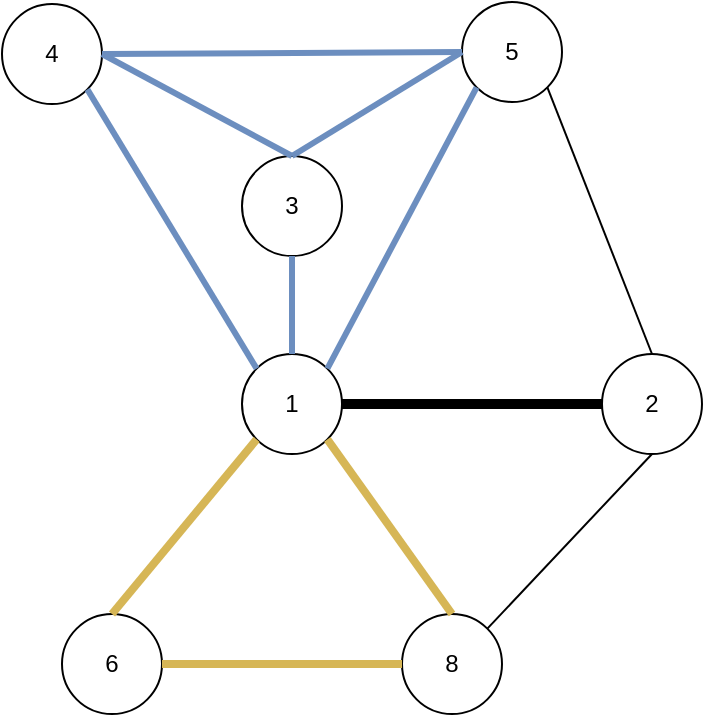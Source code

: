 <mxfile version="20.2.8" type="device" pages="2"><diagram id="P8wka1WNHysXQKmYr82N" name="couple"><mxGraphModel dx="1198" dy="791" grid="1" gridSize="10" guides="1" tooltips="1" connect="1" arrows="1" fold="1" page="1" pageScale="1" pageWidth="1169" pageHeight="827" math="0" shadow="0"><root><mxCell id="0"/><mxCell id="1" parent="0"/><mxCell id="L4xTIhFnFbFjBT0RW3n2-1" value="1" style="ellipse;whiteSpace=wrap;html=1;aspect=fixed;" vertex="1" parent="1"><mxGeometry x="360" y="330" width="50" height="50" as="geometry"/></mxCell><mxCell id="L4xTIhFnFbFjBT0RW3n2-2" value="6" style="ellipse;whiteSpace=wrap;html=1;aspect=fixed;" vertex="1" parent="1"><mxGeometry x="270" y="460" width="50" height="50" as="geometry"/></mxCell><mxCell id="L4xTIhFnFbFjBT0RW3n2-4" value="8" style="ellipse;whiteSpace=wrap;html=1;aspect=fixed;" vertex="1" parent="1"><mxGeometry x="440" y="460" width="50" height="50" as="geometry"/></mxCell><mxCell id="L4xTIhFnFbFjBT0RW3n2-5" value="4" style="ellipse;whiteSpace=wrap;html=1;aspect=fixed;" vertex="1" parent="1"><mxGeometry x="240" y="155" width="50" height="50" as="geometry"/></mxCell><mxCell id="L4xTIhFnFbFjBT0RW3n2-6" value="3" style="ellipse;whiteSpace=wrap;html=1;aspect=fixed;" vertex="1" parent="1"><mxGeometry x="360" y="231" width="50" height="50" as="geometry"/></mxCell><mxCell id="L4xTIhFnFbFjBT0RW3n2-7" value="5" style="ellipse;whiteSpace=wrap;html=1;aspect=fixed;" vertex="1" parent="1"><mxGeometry x="470" y="154" width="50" height="50" as="geometry"/></mxCell><mxCell id="L4xTIhFnFbFjBT0RW3n2-8" value="" style="endArrow=none;html=1;rounded=0;entryX=1;entryY=1;entryDx=0;entryDy=0;exitX=0;exitY=0;exitDx=0;exitDy=0;strokeWidth=3;fillColor=#dae8fc;strokeColor=#6c8ebf;" edge="1" parent="1" source="L4xTIhFnFbFjBT0RW3n2-1" target="L4xTIhFnFbFjBT0RW3n2-5"><mxGeometry width="50" height="50" relative="1" as="geometry"><mxPoint x="650" y="460" as="sourcePoint"/><mxPoint x="700" y="410" as="targetPoint"/></mxGeometry></mxCell><mxCell id="L4xTIhFnFbFjBT0RW3n2-9" value="" style="endArrow=none;html=1;rounded=0;entryX=0.5;entryY=1;entryDx=0;entryDy=0;exitX=0.5;exitY=0;exitDx=0;exitDy=0;strokeWidth=3;fillColor=#dae8fc;strokeColor=#6c8ebf;" edge="1" parent="1" source="L4xTIhFnFbFjBT0RW3n2-1" target="L4xTIhFnFbFjBT0RW3n2-6"><mxGeometry width="50" height="50" relative="1" as="geometry"><mxPoint x="395" y="340" as="sourcePoint"/><mxPoint x="335" y="230" as="targetPoint"/></mxGeometry></mxCell><mxCell id="L4xTIhFnFbFjBT0RW3n2-10" value="" style="endArrow=none;html=1;rounded=0;entryX=0;entryY=1;entryDx=0;entryDy=0;exitX=1;exitY=0;exitDx=0;exitDy=0;strokeWidth=3;fillColor=#dae8fc;strokeColor=#6c8ebf;" edge="1" parent="1" source="L4xTIhFnFbFjBT0RW3n2-1" target="L4xTIhFnFbFjBT0RW3n2-7"><mxGeometry width="50" height="50" relative="1" as="geometry"><mxPoint x="405" y="350" as="sourcePoint"/><mxPoint x="345" y="240" as="targetPoint"/></mxGeometry></mxCell><mxCell id="L4xTIhFnFbFjBT0RW3n2-11" value="" style="endArrow=none;html=1;rounded=0;entryX=0;entryY=1;entryDx=0;entryDy=0;exitX=0.5;exitY=0;exitDx=0;exitDy=0;strokeWidth=4;fillColor=#fff2cc;strokeColor=#d6b656;" edge="1" parent="1" source="L4xTIhFnFbFjBT0RW3n2-2" target="L4xTIhFnFbFjBT0RW3n2-1"><mxGeometry width="50" height="50" relative="1" as="geometry"><mxPoint x="415" y="360" as="sourcePoint"/><mxPoint x="355" y="250" as="targetPoint"/></mxGeometry></mxCell><mxCell id="L4xTIhFnFbFjBT0RW3n2-13" value="" style="endArrow=none;html=1;rounded=0;entryX=1;entryY=1;entryDx=0;entryDy=0;exitX=0.5;exitY=0;exitDx=0;exitDy=0;strokeWidth=4;fillColor=#fff2cc;strokeColor=#d6b656;" edge="1" parent="1" source="L4xTIhFnFbFjBT0RW3n2-4" target="L4xTIhFnFbFjBT0RW3n2-1"><mxGeometry width="50" height="50" relative="1" as="geometry"><mxPoint x="435" y="380" as="sourcePoint"/><mxPoint x="375" y="270" as="targetPoint"/></mxGeometry></mxCell><mxCell id="L4xTIhFnFbFjBT0RW3n2-15" value="2" style="ellipse;whiteSpace=wrap;html=1;aspect=fixed;" vertex="1" parent="1"><mxGeometry x="540" y="330" width="50" height="50" as="geometry"/></mxCell><mxCell id="L4xTIhFnFbFjBT0RW3n2-17" value="" style="endArrow=none;html=1;rounded=0;strokeWidth=5;exitX=1;exitY=0.5;exitDx=0;exitDy=0;entryX=0;entryY=0.5;entryDx=0;entryDy=0;" edge="1" parent="1" source="L4xTIhFnFbFjBT0RW3n2-1" target="L4xTIhFnFbFjBT0RW3n2-15"><mxGeometry width="50" height="50" relative="1" as="geometry"><mxPoint x="650" y="460" as="sourcePoint"/><mxPoint x="700" y="410" as="targetPoint"/></mxGeometry></mxCell><mxCell id="L4xTIhFnFbFjBT0RW3n2-18" value="" style="endArrow=none;html=1;rounded=0;strokeWidth=1;entryX=1;entryY=1;entryDx=0;entryDy=0;exitX=0.5;exitY=0;exitDx=0;exitDy=0;" edge="1" parent="1" source="L4xTIhFnFbFjBT0RW3n2-15" target="L4xTIhFnFbFjBT0RW3n2-7"><mxGeometry width="50" height="50" relative="1" as="geometry"><mxPoint x="650" y="460" as="sourcePoint"/><mxPoint x="700" y="410" as="targetPoint"/></mxGeometry></mxCell><mxCell id="L4xTIhFnFbFjBT0RW3n2-19" value="" style="endArrow=none;html=1;rounded=0;strokeWidth=1;entryX=0.5;entryY=1;entryDx=0;entryDy=0;exitX=1;exitY=0;exitDx=0;exitDy=0;" edge="1" parent="1" source="L4xTIhFnFbFjBT0RW3n2-4" target="L4xTIhFnFbFjBT0RW3n2-15"><mxGeometry width="50" height="50" relative="1" as="geometry"><mxPoint x="605" y="350" as="sourcePoint"/><mxPoint x="572.678" y="252.678" as="targetPoint"/></mxGeometry></mxCell><mxCell id="L4xTIhFnFbFjBT0RW3n2-20" value="" style="endArrow=none;html=1;rounded=0;strokeWidth=3;exitX=1;exitY=0.5;exitDx=0;exitDy=0;entryX=0;entryY=0.5;entryDx=0;entryDy=0;fillColor=#dae8fc;strokeColor=#6c8ebf;" edge="1" parent="1" source="L4xTIhFnFbFjBT0RW3n2-5" target="L4xTIhFnFbFjBT0RW3n2-7"><mxGeometry width="50" height="50" relative="1" as="geometry"><mxPoint x="640" y="430" as="sourcePoint"/><mxPoint x="690" y="380" as="targetPoint"/></mxGeometry></mxCell><mxCell id="L4xTIhFnFbFjBT0RW3n2-21" value="" style="endArrow=none;html=1;rounded=0;strokeWidth=3;exitX=1;exitY=0.5;exitDx=0;exitDy=0;entryX=0.5;entryY=0;entryDx=0;entryDy=0;fillColor=#dae8fc;strokeColor=#6c8ebf;" edge="1" parent="1" source="L4xTIhFnFbFjBT0RW3n2-5" target="L4xTIhFnFbFjBT0RW3n2-6"><mxGeometry width="50" height="50" relative="1" as="geometry"><mxPoint x="300" y="190" as="sourcePoint"/><mxPoint x="480" y="189" as="targetPoint"/></mxGeometry></mxCell><mxCell id="L4xTIhFnFbFjBT0RW3n2-22" value="" style="endArrow=none;html=1;rounded=0;strokeWidth=3;exitX=0.5;exitY=0;exitDx=0;exitDy=0;entryX=0;entryY=0.5;entryDx=0;entryDy=0;fillColor=#dae8fc;strokeColor=#6c8ebf;" edge="1" parent="1" source="L4xTIhFnFbFjBT0RW3n2-6" target="L4xTIhFnFbFjBT0RW3n2-7"><mxGeometry width="50" height="50" relative="1" as="geometry"><mxPoint x="300" y="190" as="sourcePoint"/><mxPoint x="395" y="256" as="targetPoint"/></mxGeometry></mxCell><mxCell id="L4xTIhFnFbFjBT0RW3n2-23" value="" style="endArrow=none;html=1;rounded=0;entryX=1;entryY=0.5;entryDx=0;entryDy=0;exitX=0;exitY=0.5;exitDx=0;exitDy=0;strokeWidth=4;fillColor=#fff2cc;strokeColor=#d6b656;" edge="1" parent="1" source="L4xTIhFnFbFjBT0RW3n2-4" target="L4xTIhFnFbFjBT0RW3n2-2"><mxGeometry width="50" height="50" relative="1" as="geometry"><mxPoint x="496.0" y="520" as="sourcePoint"/><mxPoint x="412.678" y="382.678" as="targetPoint"/></mxGeometry></mxCell></root></mxGraphModel></diagram><diagram id="jxk0S6PeNQ-tRcj8M9no" name="age_group"><mxGraphModel dx="1018" dy="672" grid="1" gridSize="10" guides="1" tooltips="1" connect="1" arrows="1" fold="1" page="1" pageScale="1" pageWidth="1169" pageHeight="827" math="0" shadow="0"><root><mxCell id="0"/><mxCell id="1" parent="0"/><mxCell id="dP7eWfoFIL8JVoMBrDBQ-1" value="1" style="ellipse;whiteSpace=wrap;html=1;aspect=fixed;fillColor=#dae8fc;strokeColor=#6c8ebf;" vertex="1" parent="1"><mxGeometry x="330" y="377" width="50" height="50" as="geometry"/></mxCell><mxCell id="dP7eWfoFIL8JVoMBrDBQ-2" value="6" style="ellipse;whiteSpace=wrap;html=1;aspect=fixed;" vertex="1" parent="1"><mxGeometry x="240" y="507" width="50" height="50" as="geometry"/></mxCell><mxCell id="dP7eWfoFIL8JVoMBrDBQ-3" value="7" style="ellipse;whiteSpace=wrap;html=1;aspect=fixed;fillColor=#fff2cc;strokeColor=#d6b656;" vertex="1" parent="1"><mxGeometry x="410" y="507" width="50" height="50" as="geometry"/></mxCell><mxCell id="dP7eWfoFIL8JVoMBrDBQ-4" value="4" style="ellipse;whiteSpace=wrap;html=1;aspect=fixed;" vertex="1" parent="1"><mxGeometry x="210" y="143" width="50" height="50" as="geometry"/></mxCell><mxCell id="dP7eWfoFIL8JVoMBrDBQ-5" value="3" style="ellipse;whiteSpace=wrap;html=1;aspect=fixed;" vertex="1" parent="1"><mxGeometry x="180" y="351" width="50" height="50" as="geometry"/></mxCell><mxCell id="dP7eWfoFIL8JVoMBrDBQ-6" value="5" style="ellipse;whiteSpace=wrap;html=1;aspect=fixed;" vertex="1" parent="1"><mxGeometry x="440" y="201" width="50" height="50" as="geometry"/></mxCell><mxCell id="dP7eWfoFIL8JVoMBrDBQ-7" value="" style="endArrow=none;html=1;rounded=0;entryX=1;entryY=1;entryDx=0;entryDy=0;exitX=0;exitY=0;exitDx=0;exitDy=0;strokeWidth=4;fillColor=#dae8fc;strokeColor=#6c8ebf;" edge="1" parent="1" source="dP7eWfoFIL8JVoMBrDBQ-1" target="dP7eWfoFIL8JVoMBrDBQ-4"><mxGeometry width="50" height="50" relative="1" as="geometry"><mxPoint x="620" y="507" as="sourcePoint"/><mxPoint x="670" y="457" as="targetPoint"/></mxGeometry></mxCell><mxCell id="dP7eWfoFIL8JVoMBrDBQ-8" value="" style="endArrow=none;html=1;rounded=0;entryX=1;entryY=0.5;entryDx=0;entryDy=0;exitX=0;exitY=0.5;exitDx=0;exitDy=0;strokeWidth=4;fillColor=#dae8fc;strokeColor=#6c8ebf;" edge="1" parent="1" source="dP7eWfoFIL8JVoMBrDBQ-1" target="dP7eWfoFIL8JVoMBrDBQ-5"><mxGeometry width="50" height="50" relative="1" as="geometry"><mxPoint x="365" y="387" as="sourcePoint"/><mxPoint x="305" y="277" as="targetPoint"/></mxGeometry></mxCell><mxCell id="dP7eWfoFIL8JVoMBrDBQ-9" value="" style="endArrow=none;html=1;rounded=0;entryX=0;entryY=1;entryDx=0;entryDy=0;exitX=1;exitY=0;exitDx=0;exitDy=0;strokeWidth=4;fillColor=#dae8fc;strokeColor=#6c8ebf;" edge="1" parent="1" source="dP7eWfoFIL8JVoMBrDBQ-1" target="dP7eWfoFIL8JVoMBrDBQ-6"><mxGeometry width="50" height="50" relative="1" as="geometry"><mxPoint x="375" y="397" as="sourcePoint"/><mxPoint x="315" y="287" as="targetPoint"/></mxGeometry></mxCell><mxCell id="dP7eWfoFIL8JVoMBrDBQ-16" value="" style="endArrow=none;html=1;rounded=0;strokeWidth=4;exitX=1;exitY=0.5;exitDx=0;exitDy=0;entryX=0;entryY=0.5;entryDx=0;entryDy=0;fillColor=#dae8fc;strokeColor=#6c8ebf;" edge="1" parent="1" source="dP7eWfoFIL8JVoMBrDBQ-4" target="dP7eWfoFIL8JVoMBrDBQ-6"><mxGeometry width="50" height="50" relative="1" as="geometry"><mxPoint x="610" y="477" as="sourcePoint"/><mxPoint x="660" y="427" as="targetPoint"/></mxGeometry></mxCell><mxCell id="dP7eWfoFIL8JVoMBrDBQ-17" value="" style="endArrow=none;html=1;rounded=0;strokeWidth=4;exitX=0.5;exitY=1;exitDx=0;exitDy=0;entryX=0.5;entryY=0;entryDx=0;entryDy=0;fillColor=#dae8fc;strokeColor=#6c8ebf;" edge="1" parent="1" source="dP7eWfoFIL8JVoMBrDBQ-4" target="dP7eWfoFIL8JVoMBrDBQ-5"><mxGeometry width="50" height="50" relative="1" as="geometry"><mxPoint x="270" y="237" as="sourcePoint"/><mxPoint x="450" y="236" as="targetPoint"/></mxGeometry></mxCell><mxCell id="dP7eWfoFIL8JVoMBrDBQ-18" value="" style="endArrow=none;html=1;rounded=0;strokeWidth=4;exitX=0.5;exitY=0;exitDx=0;exitDy=0;entryX=0;entryY=0.5;entryDx=0;entryDy=0;fillColor=#dae8fc;strokeColor=#6c8ebf;" edge="1" parent="1" source="dP7eWfoFIL8JVoMBrDBQ-5" target="dP7eWfoFIL8JVoMBrDBQ-6"><mxGeometry width="50" height="50" relative="1" as="geometry"><mxPoint x="270" y="237" as="sourcePoint"/><mxPoint x="365" y="303" as="targetPoint"/></mxGeometry></mxCell><mxCell id="dP7eWfoFIL8JVoMBrDBQ-19" value="" style="endArrow=none;html=1;rounded=0;entryX=1;entryY=0.5;entryDx=0;entryDy=0;exitX=0;exitY=0.5;exitDx=0;exitDy=0;strokeWidth=4;fillColor=#fff2cc;strokeColor=#d6b656;" edge="1" parent="1" source="dP7eWfoFIL8JVoMBrDBQ-3" target="dP7eWfoFIL8JVoMBrDBQ-2"><mxGeometry width="50" height="50" relative="1" as="geometry"><mxPoint x="466.0" y="567" as="sourcePoint"/><mxPoint x="382.678" y="429.678" as="targetPoint"/></mxGeometry></mxCell><mxCell id="dP7eWfoFIL8JVoMBrDBQ-20" value="8" style="ellipse;whiteSpace=wrap;html=1;aspect=fixed;fillColor=#f5f5f5;strokeColor=#666666;fontColor=#333333;" vertex="1" parent="1"><mxGeometry x="705" y="315" width="50" height="50" as="geometry"/></mxCell><mxCell id="dP7eWfoFIL8JVoMBrDBQ-21" value="10" style="ellipse;whiteSpace=wrap;html=1;aspect=fixed;" vertex="1" parent="1"><mxGeometry x="585" y="140" width="50" height="50" as="geometry"/></mxCell><mxCell id="dP7eWfoFIL8JVoMBrDBQ-22" value="12" style="ellipse;whiteSpace=wrap;html=1;aspect=fixed;" vertex="1" parent="1"><mxGeometry x="705" y="210" width="50" height="50" as="geometry"/></mxCell><mxCell id="dP7eWfoFIL8JVoMBrDBQ-23" value="11" style="ellipse;whiteSpace=wrap;html=1;aspect=fixed;" vertex="1" parent="1"><mxGeometry x="815" y="139" width="50" height="50" as="geometry"/></mxCell><mxCell id="dP7eWfoFIL8JVoMBrDBQ-24" value="" style="endArrow=none;html=1;rounded=0;entryX=1;entryY=1;entryDx=0;entryDy=0;exitX=0;exitY=0;exitDx=0;exitDy=0;strokeWidth=3;fillColor=#f5f5f5;strokeColor=#666666;" edge="1" parent="1" source="dP7eWfoFIL8JVoMBrDBQ-20" target="dP7eWfoFIL8JVoMBrDBQ-21"><mxGeometry width="50" height="50" relative="1" as="geometry"><mxPoint x="995" y="445" as="sourcePoint"/><mxPoint x="1045" y="395" as="targetPoint"/></mxGeometry></mxCell><mxCell id="dP7eWfoFIL8JVoMBrDBQ-25" value="" style="endArrow=none;html=1;rounded=0;entryX=0.5;entryY=1;entryDx=0;entryDy=0;exitX=0.5;exitY=0;exitDx=0;exitDy=0;strokeWidth=3;fillColor=#f5f5f5;strokeColor=#666666;" edge="1" parent="1" source="dP7eWfoFIL8JVoMBrDBQ-20" target="dP7eWfoFIL8JVoMBrDBQ-22"><mxGeometry width="50" height="50" relative="1" as="geometry"><mxPoint x="740" y="325" as="sourcePoint"/><mxPoint x="680" y="215" as="targetPoint"/></mxGeometry></mxCell><mxCell id="dP7eWfoFIL8JVoMBrDBQ-26" value="" style="endArrow=none;html=1;rounded=0;entryX=0;entryY=1;entryDx=0;entryDy=0;exitX=1;exitY=0;exitDx=0;exitDy=0;strokeWidth=3;fillColor=#f5f5f5;strokeColor=#666666;" edge="1" parent="1" source="dP7eWfoFIL8JVoMBrDBQ-20" target="dP7eWfoFIL8JVoMBrDBQ-23"><mxGeometry width="50" height="50" relative="1" as="geometry"><mxPoint x="750" y="335" as="sourcePoint"/><mxPoint x="690" y="225" as="targetPoint"/></mxGeometry></mxCell><mxCell id="dP7eWfoFIL8JVoMBrDBQ-27" value="" style="endArrow=none;html=1;rounded=0;strokeWidth=3;exitX=1;exitY=0.5;exitDx=0;exitDy=0;entryX=0;entryY=0.5;entryDx=0;entryDy=0;fillColor=#f5f5f5;strokeColor=#666666;" edge="1" parent="1" source="dP7eWfoFIL8JVoMBrDBQ-21" target="dP7eWfoFIL8JVoMBrDBQ-23"><mxGeometry width="50" height="50" relative="1" as="geometry"><mxPoint x="985" y="415" as="sourcePoint"/><mxPoint x="1035" y="365" as="targetPoint"/></mxGeometry></mxCell><mxCell id="dP7eWfoFIL8JVoMBrDBQ-28" value="" style="endArrow=none;html=1;rounded=0;strokeWidth=3;exitX=1;exitY=0.5;exitDx=0;exitDy=0;entryX=0.5;entryY=0;entryDx=0;entryDy=0;fillColor=#f5f5f5;strokeColor=#666666;" edge="1" parent="1" source="dP7eWfoFIL8JVoMBrDBQ-21" target="dP7eWfoFIL8JVoMBrDBQ-22"><mxGeometry width="50" height="50" relative="1" as="geometry"><mxPoint x="645" y="175" as="sourcePoint"/><mxPoint x="825" y="174" as="targetPoint"/></mxGeometry></mxCell><mxCell id="dP7eWfoFIL8JVoMBrDBQ-29" value="" style="endArrow=none;html=1;rounded=0;strokeWidth=3;exitX=0.5;exitY=0;exitDx=0;exitDy=0;entryX=0;entryY=0.5;entryDx=0;entryDy=0;fillColor=#f5f5f5;strokeColor=#666666;" edge="1" parent="1" source="dP7eWfoFIL8JVoMBrDBQ-22" target="dP7eWfoFIL8JVoMBrDBQ-23"><mxGeometry width="50" height="50" relative="1" as="geometry"><mxPoint x="645" y="175" as="sourcePoint"/><mxPoint x="740" y="241" as="targetPoint"/></mxGeometry></mxCell><mxCell id="dP7eWfoFIL8JVoMBrDBQ-30" value="2" style="ellipse;whiteSpace=wrap;html=1;aspect=fixed;" vertex="1" parent="1"><mxGeometry x="460" y="327" width="50" height="50" as="geometry"/></mxCell><mxCell id="dP7eWfoFIL8JVoMBrDBQ-31" value="" style="endArrow=none;html=1;rounded=0;entryX=0.5;entryY=1;entryDx=0;entryDy=0;exitX=0.5;exitY=0;exitDx=0;exitDy=0;strokeWidth=4;fillColor=#dae8fc;strokeColor=#6c8ebf;" edge="1" parent="1" source="dP7eWfoFIL8JVoMBrDBQ-30" target="dP7eWfoFIL8JVoMBrDBQ-6"><mxGeometry width="50" height="50" relative="1" as="geometry"><mxPoint x="382.678" y="394.322" as="sourcePoint"/><mxPoint x="457.322" y="253.678" as="targetPoint"/></mxGeometry></mxCell><mxCell id="dP7eWfoFIL8JVoMBrDBQ-32" value="" style="endArrow=none;html=1;rounded=0;entryX=1;entryY=0.5;entryDx=0;entryDy=0;exitX=0;exitY=1;exitDx=0;exitDy=0;strokeWidth=4;fillColor=#dae8fc;strokeColor=#6c8ebf;" edge="1" parent="1" source="dP7eWfoFIL8JVoMBrDBQ-30" target="dP7eWfoFIL8JVoMBrDBQ-1"><mxGeometry width="50" height="50" relative="1" as="geometry"><mxPoint x="495" y="337" as="sourcePoint"/><mxPoint x="467.322" y="263.678" as="targetPoint"/></mxGeometry></mxCell><mxCell id="dP7eWfoFIL8JVoMBrDBQ-34" value="" style="endArrow=none;html=1;rounded=0;entryX=0;entryY=0;entryDx=0;entryDy=0;exitX=1;exitY=1;exitDx=0;exitDy=0;strokeWidth=4;fillColor=#dae8fc;strokeColor=#6c8ebf;" edge="1" parent="1" source="dP7eWfoFIL8JVoMBrDBQ-4" target="dP7eWfoFIL8JVoMBrDBQ-30"><mxGeometry width="50" height="50" relative="1" as="geometry"><mxPoint x="347.322" y="394.322" as="sourcePoint"/><mxPoint x="262.678" y="195.678" as="targetPoint"/></mxGeometry></mxCell><mxCell id="dP7eWfoFIL8JVoMBrDBQ-35" value="14" style="ellipse;whiteSpace=wrap;html=1;aspect=fixed;" vertex="1" parent="1"><mxGeometry x="625" y="519" width="50" height="50" as="geometry"/></mxCell><mxCell id="dP7eWfoFIL8JVoMBrDBQ-36" value="13" style="ellipse;whiteSpace=wrap;html=1;aspect=fixed;" vertex="1" parent="1"><mxGeometry x="705" y="418" width="50" height="50" as="geometry"/></mxCell><mxCell id="dP7eWfoFIL8JVoMBrDBQ-38" value="15" style="ellipse;whiteSpace=wrap;html=1;aspect=fixed;" vertex="1" parent="1"><mxGeometry x="783" y="519" width="50" height="50" as="geometry"/></mxCell><mxCell id="dP7eWfoFIL8JVoMBrDBQ-39" value="" style="endArrow=none;html=1;rounded=0;entryX=0;entryY=1;entryDx=0;entryDy=0;exitX=0.5;exitY=0;exitDx=0;exitDy=0;strokeWidth=3;fillColor=#f5f5f5;strokeColor=#666666;" edge="1" parent="1" source="dP7eWfoFIL8JVoMBrDBQ-35" target="dP7eWfoFIL8JVoMBrDBQ-36"><mxGeometry width="50" height="50" relative="1" as="geometry"><mxPoint x="1065" y="703" as="sourcePoint"/><mxPoint x="1115" y="653" as="targetPoint"/></mxGeometry></mxCell><mxCell id="dP7eWfoFIL8JVoMBrDBQ-41" value="" style="endArrow=none;html=1;rounded=0;entryX=0;entryY=0.5;entryDx=0;entryDy=0;exitX=1;exitY=0.5;exitDx=0;exitDy=0;strokeWidth=3;fillColor=#f5f5f5;strokeColor=#666666;" edge="1" parent="1" source="dP7eWfoFIL8JVoMBrDBQ-35" target="dP7eWfoFIL8JVoMBrDBQ-38"><mxGeometry width="50" height="50" relative="1" as="geometry"><mxPoint x="820" y="593" as="sourcePoint"/><mxPoint x="760" y="483" as="targetPoint"/></mxGeometry></mxCell><mxCell id="dP7eWfoFIL8JVoMBrDBQ-42" value="" style="endArrow=none;html=1;rounded=0;strokeWidth=3;exitX=1;exitY=1;exitDx=0;exitDy=0;entryX=0.5;entryY=0;entryDx=0;entryDy=0;fillColor=#f5f5f5;strokeColor=#666666;" edge="1" parent="1" source="dP7eWfoFIL8JVoMBrDBQ-36" target="dP7eWfoFIL8JVoMBrDBQ-38"><mxGeometry width="50" height="50" relative="1" as="geometry"><mxPoint x="1055" y="673" as="sourcePoint"/><mxPoint x="1105" y="623" as="targetPoint"/></mxGeometry></mxCell><mxCell id="dP7eWfoFIL8JVoMBrDBQ-45" value="" style="endArrow=none;html=1;rounded=0;entryX=0.5;entryY=0;entryDx=0;entryDy=0;exitX=0.5;exitY=1;exitDx=0;exitDy=0;strokeWidth=3;fillColor=#f5f5f5;strokeColor=#666666;" edge="1" parent="1" source="dP7eWfoFIL8JVoMBrDBQ-20" target="dP7eWfoFIL8JVoMBrDBQ-36"><mxGeometry width="50" height="50" relative="1" as="geometry"><mxPoint x="740" y="325" as="sourcePoint"/><mxPoint x="740" y="270" as="targetPoint"/></mxGeometry></mxCell><mxCell id="dP7eWfoFIL8JVoMBrDBQ-50" value="グループB" style="swimlane;html=1;" vertex="1" parent="1"><mxGeometry x="200" y="460" width="300" height="120" as="geometry"/></mxCell><mxCell id="dP7eWfoFIL8JVoMBrDBQ-51" value="グループA" style="swimlane;" vertex="1" parent="1"><mxGeometry x="150" y="110" width="380" height="330" as="geometry"/></mxCell><mxCell id="dP7eWfoFIL8JVoMBrDBQ-52" value="グループC" style="swimlane;" vertex="1" parent="1"><mxGeometry x="550" y="107" width="345" height="490" as="geometry"/></mxCell></root></mxGraphModel></diagram></mxfile>